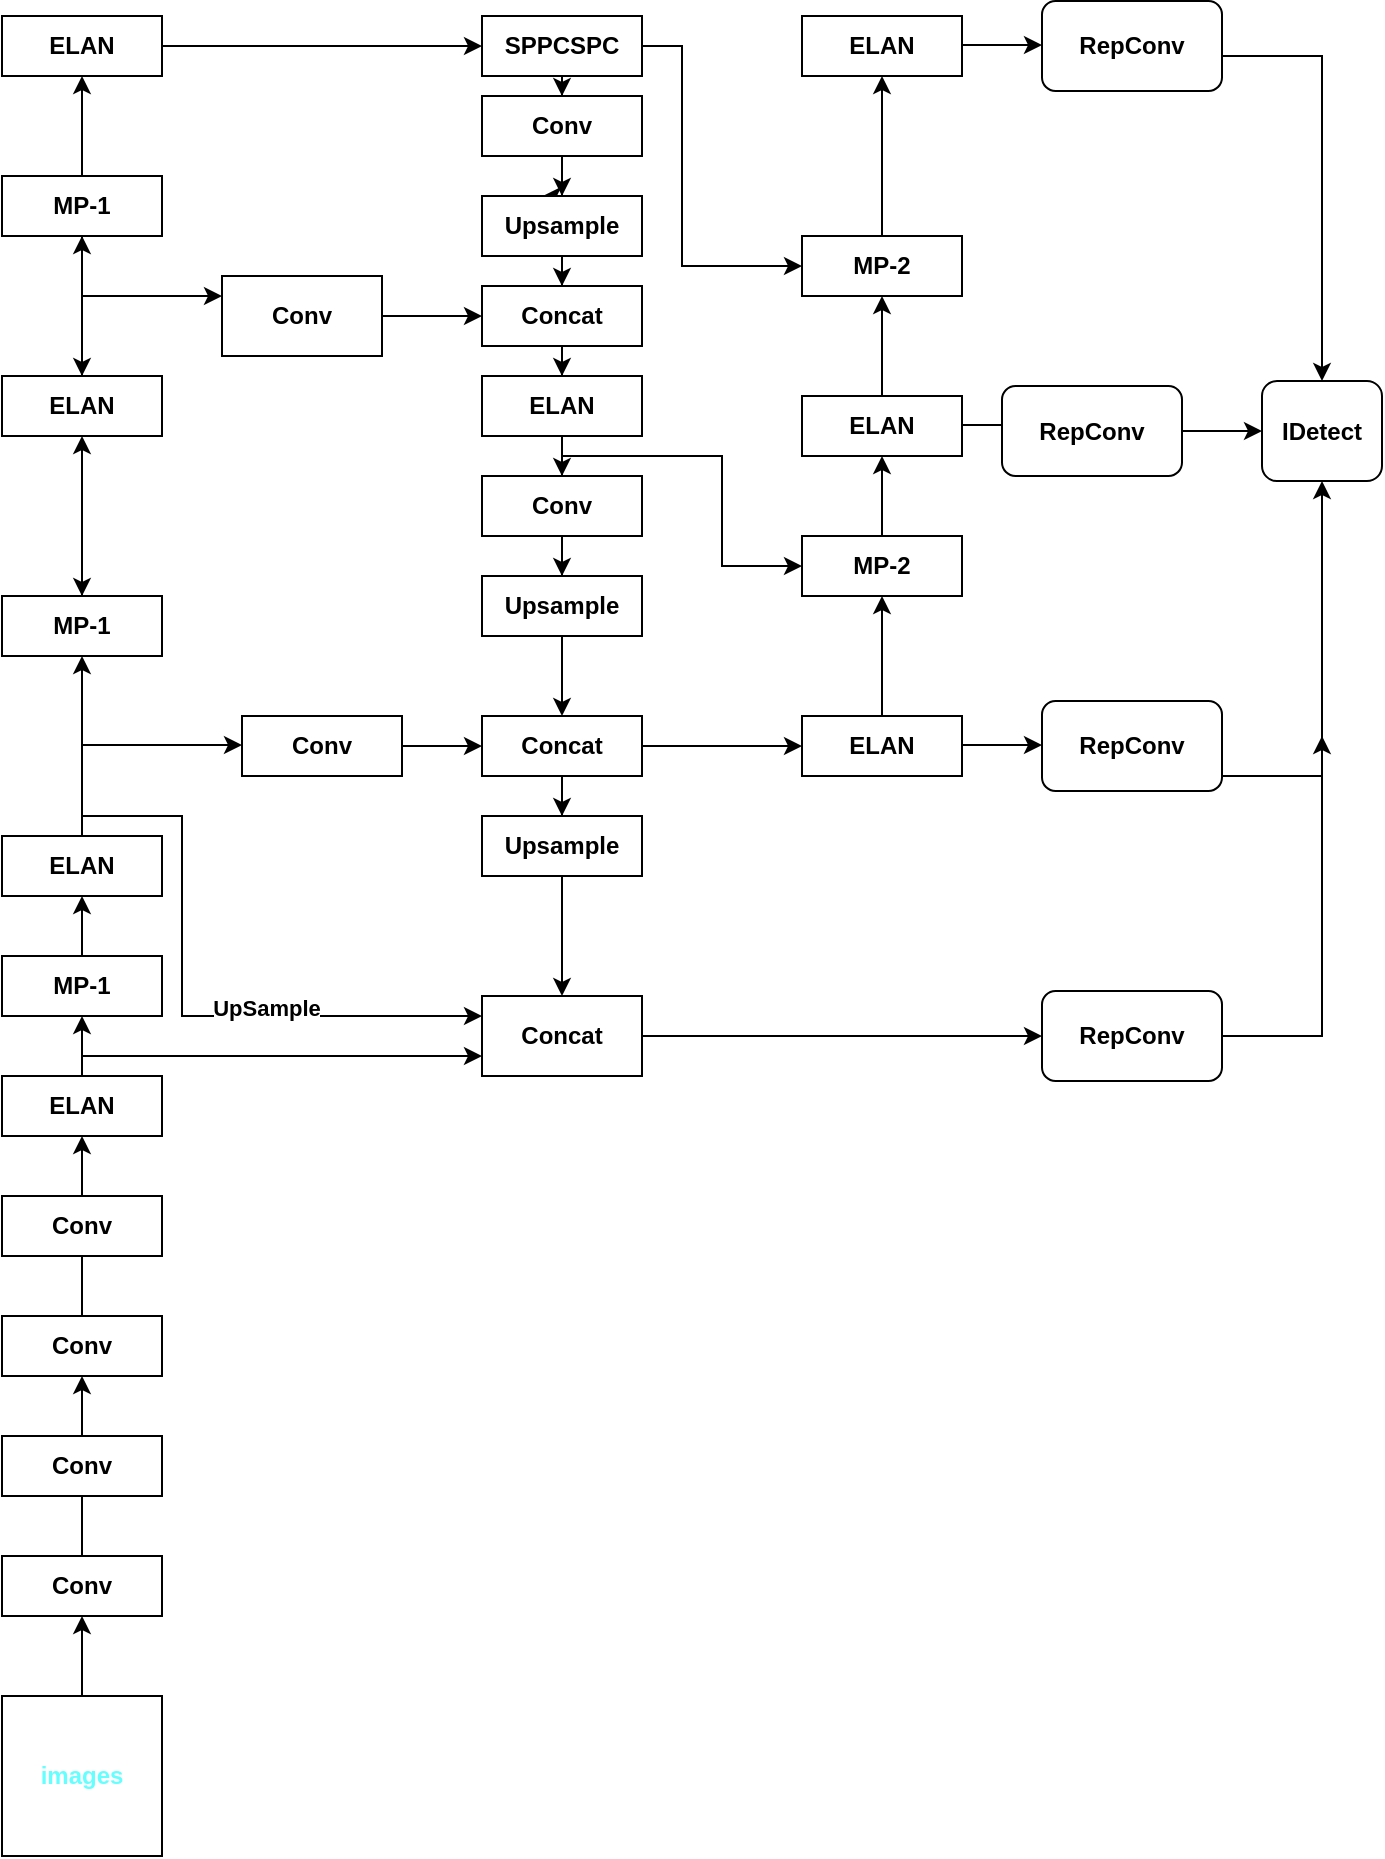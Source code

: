 <mxfile version="24.3.1" type="github">
  <diagram name="第 1 页" id="06KhuJ1YoOvBnatMyuTx">
    <mxGraphModel dx="1050" dy="548" grid="1" gridSize="10" guides="1" tooltips="1" connect="1" arrows="1" fold="1" page="1" pageScale="1" pageWidth="827" pageHeight="1169" math="0" shadow="0">
      <root>
        <mxCell id="0" />
        <mxCell id="1" parent="0" />
        <mxCell id="rpA8S_iFjbpx3BVTniyy-3" value="" style="edgeStyle=orthogonalEdgeStyle;rounded=0;orthogonalLoop=1;jettySize=auto;html=1;" edge="1" parent="1" source="rpA8S_iFjbpx3BVTniyy-1" target="rpA8S_iFjbpx3BVTniyy-2">
          <mxGeometry relative="1" as="geometry">
            <Array as="points">
              <mxPoint x="120" y="1010" />
              <mxPoint x="120" y="1010" />
            </Array>
          </mxGeometry>
        </mxCell>
        <mxCell id="rpA8S_iFjbpx3BVTniyy-1" value="&lt;b&gt;&lt;font color=&quot;#66ffff&quot;&gt;images&lt;/font&gt;&lt;/b&gt;" style="whiteSpace=wrap;html=1;aspect=fixed;" vertex="1" parent="1">
          <mxGeometry x="80" y="1040" width="80" height="80" as="geometry" />
        </mxCell>
        <mxCell id="rpA8S_iFjbpx3BVTniyy-6" value="" style="edgeStyle=orthogonalEdgeStyle;rounded=0;orthogonalLoop=1;jettySize=auto;html=1;" edge="1" parent="1" source="rpA8S_iFjbpx3BVTniyy-2">
          <mxGeometry relative="1" as="geometry">
            <mxPoint x="120" y="920" as="targetPoint" />
          </mxGeometry>
        </mxCell>
        <mxCell id="rpA8S_iFjbpx3BVTniyy-2" value="&lt;b&gt;Conv&lt;/b&gt;" style="whiteSpace=wrap;html=1;" vertex="1" parent="1">
          <mxGeometry x="80" y="970" width="80" height="30" as="geometry" />
        </mxCell>
        <mxCell id="rpA8S_iFjbpx3BVTniyy-8" value="&lt;b&gt;Conv&lt;/b&gt;" style="rounded=0;whiteSpace=wrap;html=1;" vertex="1" parent="1">
          <mxGeometry x="80" y="910" width="80" height="30" as="geometry" />
        </mxCell>
        <mxCell id="rpA8S_iFjbpx3BVTniyy-9" value="" style="edgeStyle=orthogonalEdgeStyle;rounded=0;orthogonalLoop=1;jettySize=auto;html=1;exitX=0.5;exitY=0;exitDx=0;exitDy=0;" edge="1" parent="1" target="rpA8S_iFjbpx3BVTniyy-11" source="rpA8S_iFjbpx3BVTniyy-8">
          <mxGeometry relative="1" as="geometry">
            <mxPoint x="120" y="880" as="sourcePoint" />
            <Array as="points" />
          </mxGeometry>
        </mxCell>
        <mxCell id="rpA8S_iFjbpx3BVTniyy-10" value="" style="edgeStyle=orthogonalEdgeStyle;rounded=0;orthogonalLoop=1;jettySize=auto;html=1;entryX=0.5;entryY=1;entryDx=0;entryDy=0;" edge="1" parent="1" source="rpA8S_iFjbpx3BVTniyy-11" target="rpA8S_iFjbpx3BVTniyy-14">
          <mxGeometry relative="1" as="geometry">
            <mxPoint x="120" y="760" as="targetPoint" />
          </mxGeometry>
        </mxCell>
        <mxCell id="rpA8S_iFjbpx3BVTniyy-11" value="&lt;b&gt;Conv&lt;/b&gt;" style="whiteSpace=wrap;html=1;" vertex="1" parent="1">
          <mxGeometry x="80" y="850" width="80" height="30" as="geometry" />
        </mxCell>
        <mxCell id="rpA8S_iFjbpx3BVTniyy-12" value="&lt;b&gt;Conv&lt;/b&gt;" style="rounded=0;whiteSpace=wrap;html=1;" vertex="1" parent="1">
          <mxGeometry x="80" y="790" width="80" height="30" as="geometry" />
        </mxCell>
        <mxCell id="rpA8S_iFjbpx3BVTniyy-17" value="" style="edgeStyle=orthogonalEdgeStyle;rounded=0;orthogonalLoop=1;jettySize=auto;html=1;" edge="1" parent="1" source="rpA8S_iFjbpx3BVTniyy-14" target="rpA8S_iFjbpx3BVTniyy-16">
          <mxGeometry relative="1" as="geometry" />
        </mxCell>
        <mxCell id="rpA8S_iFjbpx3BVTniyy-14" value="&lt;b&gt;ELAN&lt;/b&gt;" style="whiteSpace=wrap;html=1;rounded=0;" vertex="1" parent="1">
          <mxGeometry x="80" y="730" width="80" height="30" as="geometry" />
        </mxCell>
        <mxCell id="rpA8S_iFjbpx3BVTniyy-16" value="&lt;b&gt;MP-1&lt;/b&gt;" style="whiteSpace=wrap;html=1;rounded=0;" vertex="1" parent="1">
          <mxGeometry x="80" y="670" width="80" height="30" as="geometry" />
        </mxCell>
        <mxCell id="rpA8S_iFjbpx3BVTniyy-18" value="" style="edgeStyle=orthogonalEdgeStyle;rounded=0;orthogonalLoop=1;jettySize=auto;html=1;exitX=0.5;exitY=0;exitDx=0;exitDy=0;" edge="1" parent="1" target="rpA8S_iFjbpx3BVTniyy-20" source="rpA8S_iFjbpx3BVTniyy-16">
          <mxGeometry relative="1" as="geometry">
            <mxPoint x="120" y="560" as="sourcePoint" />
            <Array as="points" />
          </mxGeometry>
        </mxCell>
        <mxCell id="rpA8S_iFjbpx3BVTniyy-20" value="&lt;b&gt;ELAN&lt;/b&gt;" style="whiteSpace=wrap;html=1;" vertex="1" parent="1">
          <mxGeometry x="80" y="610" width="80" height="30" as="geometry" />
        </mxCell>
        <mxCell id="rpA8S_iFjbpx3BVTniyy-25" value="" style="edgeStyle=orthogonalEdgeStyle;rounded=0;orthogonalLoop=1;jettySize=auto;html=1;" edge="1" parent="1" source="rpA8S_iFjbpx3BVTniyy-26" target="rpA8S_iFjbpx3BVTniyy-28">
          <mxGeometry relative="1" as="geometry" />
        </mxCell>
        <mxCell id="rpA8S_iFjbpx3BVTniyy-28" value="&lt;b&gt;ELAN&lt;/b&gt;" style="whiteSpace=wrap;html=1;rounded=0;" vertex="1" parent="1">
          <mxGeometry x="80" y="200" width="80" height="30" as="geometry" />
        </mxCell>
        <mxCell id="rpA8S_iFjbpx3BVTniyy-30" value="" style="endArrow=classic;html=1;rounded=0;" edge="1" parent="1">
          <mxGeometry width="50" height="50" relative="1" as="geometry">
            <mxPoint x="120" y="564.5" as="sourcePoint" />
            <mxPoint x="200" y="564.5" as="targetPoint" />
          </mxGeometry>
        </mxCell>
        <mxCell id="rpA8S_iFjbpx3BVTniyy-33" value="&lt;b&gt;Conv&lt;/b&gt;" style="rounded=0;whiteSpace=wrap;html=1;" vertex="1" parent="1">
          <mxGeometry x="190" y="330" width="80" height="40" as="geometry" />
        </mxCell>
        <mxCell id="rpA8S_iFjbpx3BVTniyy-34" value="" style="edgeStyle=orthogonalEdgeStyle;rounded=0;orthogonalLoop=1;jettySize=auto;html=1;" edge="1" parent="1" source="rpA8S_iFjbpx3BVTniyy-20" target="rpA8S_iFjbpx3BVTniyy-21">
          <mxGeometry relative="1" as="geometry">
            <mxPoint x="120" y="440" as="targetPoint" />
            <mxPoint x="120" y="610" as="sourcePoint" />
          </mxGeometry>
        </mxCell>
        <mxCell id="rpA8S_iFjbpx3BVTniyy-36" value="" style="edgeStyle=orthogonalEdgeStyle;rounded=0;orthogonalLoop=1;jettySize=auto;html=1;" edge="1" parent="1" source="rpA8S_iFjbpx3BVTniyy-24" target="rpA8S_iFjbpx3BVTniyy-26">
          <mxGeometry relative="1" as="geometry">
            <mxPoint x="120" y="440" as="targetPoint" />
            <mxPoint x="120" y="480" as="sourcePoint" />
          </mxGeometry>
        </mxCell>
        <mxCell id="rpA8S_iFjbpx3BVTniyy-26" value="&lt;b&gt;MP-1&lt;/b&gt;" style="rounded=0;whiteSpace=wrap;html=1;" vertex="1" parent="1">
          <mxGeometry x="80" y="280" width="80" height="30" as="geometry" />
        </mxCell>
        <mxCell id="rpA8S_iFjbpx3BVTniyy-37" value="&lt;b&gt;Conv&lt;/b&gt;" style="rounded=0;whiteSpace=wrap;html=1;" vertex="1" parent="1">
          <mxGeometry x="200" y="550" width="80" height="30" as="geometry" />
        </mxCell>
        <mxCell id="rpA8S_iFjbpx3BVTniyy-42" value="" style="edgeStyle=orthogonalEdgeStyle;rounded=0;orthogonalLoop=1;jettySize=auto;html=1;" edge="1" parent="1" source="rpA8S_iFjbpx3BVTniyy-38" target="rpA8S_iFjbpx3BVTniyy-41">
          <mxGeometry relative="1" as="geometry" />
        </mxCell>
        <mxCell id="rpA8S_iFjbpx3BVTniyy-38" value="&lt;b&gt;SPPCSPC&lt;/b&gt;" style="rounded=0;whiteSpace=wrap;html=1;" vertex="1" parent="1">
          <mxGeometry x="320" y="200" width="80" height="30" as="geometry" />
        </mxCell>
        <mxCell id="rpA8S_iFjbpx3BVTniyy-39" value="" style="endArrow=classic;html=1;rounded=0;entryX=0;entryY=0.5;entryDx=0;entryDy=0;exitX=1;exitY=0.5;exitDx=0;exitDy=0;" edge="1" parent="1" source="rpA8S_iFjbpx3BVTniyy-28" target="rpA8S_iFjbpx3BVTniyy-38">
          <mxGeometry width="50" height="50" relative="1" as="geometry">
            <mxPoint x="390" y="560" as="sourcePoint" />
            <mxPoint x="440" y="510" as="targetPoint" />
          </mxGeometry>
        </mxCell>
        <mxCell id="rpA8S_iFjbpx3BVTniyy-44" value="" style="edgeStyle=orthogonalEdgeStyle;rounded=0;orthogonalLoop=1;jettySize=auto;html=1;" edge="1" parent="1" source="rpA8S_iFjbpx3BVTniyy-41" target="rpA8S_iFjbpx3BVTniyy-43">
          <mxGeometry relative="1" as="geometry" />
        </mxCell>
        <mxCell id="rpA8S_iFjbpx3BVTniyy-61" style="edgeStyle=orthogonalEdgeStyle;rounded=0;orthogonalLoop=1;jettySize=auto;html=1;" edge="1" parent="1" source="rpA8S_iFjbpx3BVTniyy-41">
          <mxGeometry relative="1" as="geometry">
            <mxPoint x="350" y="290" as="targetPoint" />
          </mxGeometry>
        </mxCell>
        <mxCell id="rpA8S_iFjbpx3BVTniyy-41" value="&lt;b&gt;Conv&lt;/b&gt;" style="rounded=0;whiteSpace=wrap;html=1;" vertex="1" parent="1">
          <mxGeometry x="320" y="240" width="80" height="30" as="geometry" />
        </mxCell>
        <mxCell id="rpA8S_iFjbpx3BVTniyy-46" value="" style="edgeStyle=orthogonalEdgeStyle;rounded=0;orthogonalLoop=1;jettySize=auto;html=1;" edge="1" parent="1" source="rpA8S_iFjbpx3BVTniyy-43" target="rpA8S_iFjbpx3BVTniyy-45">
          <mxGeometry relative="1" as="geometry" />
        </mxCell>
        <mxCell id="rpA8S_iFjbpx3BVTniyy-43" value="&lt;b&gt;Upsample&lt;/b&gt;" style="rounded=0;whiteSpace=wrap;html=1;" vertex="1" parent="1">
          <mxGeometry x="320" y="290" width="80" height="30" as="geometry" />
        </mxCell>
        <mxCell id="rpA8S_iFjbpx3BVTniyy-50" value="" style="edgeStyle=orthogonalEdgeStyle;rounded=0;orthogonalLoop=1;jettySize=auto;html=1;" edge="1" parent="1" source="rpA8S_iFjbpx3BVTniyy-45" target="rpA8S_iFjbpx3BVTniyy-49">
          <mxGeometry relative="1" as="geometry" />
        </mxCell>
        <mxCell id="rpA8S_iFjbpx3BVTniyy-45" value="&lt;b&gt;Concat&lt;/b&gt;" style="rounded=0;whiteSpace=wrap;html=1;" vertex="1" parent="1">
          <mxGeometry x="320" y="335" width="80" height="30" as="geometry" />
        </mxCell>
        <mxCell id="rpA8S_iFjbpx3BVTniyy-64" value="" style="edgeStyle=orthogonalEdgeStyle;rounded=0;orthogonalLoop=1;jettySize=auto;html=1;" edge="1" parent="1" source="rpA8S_iFjbpx3BVTniyy-49" target="rpA8S_iFjbpx3BVTniyy-63">
          <mxGeometry relative="1" as="geometry" />
        </mxCell>
        <mxCell id="rpA8S_iFjbpx3BVTniyy-49" value="&lt;b&gt;ELAN&lt;/b&gt;" style="rounded=0;whiteSpace=wrap;html=1;" vertex="1" parent="1">
          <mxGeometry x="320" y="380" width="80" height="30" as="geometry" />
        </mxCell>
        <mxCell id="rpA8S_iFjbpx3BVTniyy-52" value="" style="edgeStyle=orthogonalEdgeStyle;rounded=0;orthogonalLoop=1;jettySize=auto;html=1;" edge="1" parent="1" source="rpA8S_iFjbpx3BVTniyy-26" target="rpA8S_iFjbpx3BVTniyy-24">
          <mxGeometry relative="1" as="geometry">
            <mxPoint x="120" y="440" as="targetPoint" />
            <mxPoint x="120" y="310" as="sourcePoint" />
          </mxGeometry>
        </mxCell>
        <mxCell id="rpA8S_iFjbpx3BVTniyy-24" value="&lt;b&gt;ELAN&lt;/b&gt;" style="whiteSpace=wrap;html=1;" vertex="1" parent="1">
          <mxGeometry x="80" y="380" width="80" height="30" as="geometry" />
        </mxCell>
        <mxCell id="rpA8S_iFjbpx3BVTniyy-55" value="" style="endArrow=classic;html=1;rounded=0;exitX=0.5;exitY=0;exitDx=0;exitDy=0;entryX=0.5;entryY=1;entryDx=0;entryDy=0;" edge="1" parent="1" source="rpA8S_iFjbpx3BVTniyy-21" target="rpA8S_iFjbpx3BVTniyy-24">
          <mxGeometry width="50" height="50" relative="1" as="geometry">
            <mxPoint x="390" y="360" as="sourcePoint" />
            <mxPoint x="440" y="310" as="targetPoint" />
          </mxGeometry>
        </mxCell>
        <mxCell id="rpA8S_iFjbpx3BVTniyy-57" value="" style="endArrow=classic;html=1;rounded=0;" edge="1" parent="1" target="rpA8S_iFjbpx3BVTniyy-21">
          <mxGeometry width="50" height="50" relative="1" as="geometry">
            <mxPoint x="120" y="460" as="sourcePoint" />
            <mxPoint x="200" y="460" as="targetPoint" />
          </mxGeometry>
        </mxCell>
        <mxCell id="rpA8S_iFjbpx3BVTniyy-21" value="&lt;b&gt;MP-1&lt;/b&gt;" style="rounded=0;whiteSpace=wrap;html=1;" vertex="1" parent="1">
          <mxGeometry x="80" y="490" width="80" height="30" as="geometry" />
        </mxCell>
        <mxCell id="rpA8S_iFjbpx3BVTniyy-60" value="" style="endArrow=classic;html=1;rounded=0;entryX=0;entryY=0.25;entryDx=0;entryDy=0;" edge="1" parent="1" target="rpA8S_iFjbpx3BVTniyy-33">
          <mxGeometry width="50" height="50" relative="1" as="geometry">
            <mxPoint x="120" y="340" as="sourcePoint" />
            <mxPoint x="440" y="310" as="targetPoint" />
          </mxGeometry>
        </mxCell>
        <mxCell id="rpA8S_iFjbpx3BVTniyy-62" value="" style="endArrow=classic;html=1;rounded=0;exitX=1;exitY=0.5;exitDx=0;exitDy=0;" edge="1" parent="1" source="rpA8S_iFjbpx3BVTniyy-33" target="rpA8S_iFjbpx3BVTniyy-45">
          <mxGeometry width="50" height="50" relative="1" as="geometry">
            <mxPoint x="390" y="360" as="sourcePoint" />
            <mxPoint x="440" y="310" as="targetPoint" />
          </mxGeometry>
        </mxCell>
        <mxCell id="rpA8S_iFjbpx3BVTniyy-66" value="" style="edgeStyle=orthogonalEdgeStyle;rounded=0;orthogonalLoop=1;jettySize=auto;html=1;" edge="1" parent="1" source="rpA8S_iFjbpx3BVTniyy-63" target="rpA8S_iFjbpx3BVTniyy-65">
          <mxGeometry relative="1" as="geometry" />
        </mxCell>
        <mxCell id="rpA8S_iFjbpx3BVTniyy-63" value="&lt;b&gt;Conv&lt;/b&gt;" style="rounded=0;whiteSpace=wrap;html=1;" vertex="1" parent="1">
          <mxGeometry x="320" y="430" width="80" height="30" as="geometry" />
        </mxCell>
        <mxCell id="rpA8S_iFjbpx3BVTniyy-68" value="" style="edgeStyle=orthogonalEdgeStyle;rounded=0;orthogonalLoop=1;jettySize=auto;html=1;" edge="1" parent="1" source="rpA8S_iFjbpx3BVTniyy-65" target="rpA8S_iFjbpx3BVTniyy-67">
          <mxGeometry relative="1" as="geometry" />
        </mxCell>
        <mxCell id="rpA8S_iFjbpx3BVTniyy-65" value="&lt;b&gt;Upsample&lt;/b&gt;" style="rounded=0;whiteSpace=wrap;html=1;" vertex="1" parent="1">
          <mxGeometry x="320" y="480" width="80" height="30" as="geometry" />
        </mxCell>
        <mxCell id="rpA8S_iFjbpx3BVTniyy-80" value="" style="edgeStyle=orthogonalEdgeStyle;rounded=0;orthogonalLoop=1;jettySize=auto;html=1;" edge="1" parent="1" source="rpA8S_iFjbpx3BVTniyy-67" target="rpA8S_iFjbpx3BVTniyy-79">
          <mxGeometry relative="1" as="geometry" />
        </mxCell>
        <mxCell id="rpA8S_iFjbpx3BVTniyy-86" value="" style="edgeStyle=orthogonalEdgeStyle;rounded=0;orthogonalLoop=1;jettySize=auto;html=1;" edge="1" parent="1" source="rpA8S_iFjbpx3BVTniyy-67" target="rpA8S_iFjbpx3BVTniyy-85">
          <mxGeometry relative="1" as="geometry" />
        </mxCell>
        <mxCell id="rpA8S_iFjbpx3BVTniyy-67" value="&lt;b&gt;Concat&lt;/b&gt;" style="rounded=0;whiteSpace=wrap;html=1;" vertex="1" parent="1">
          <mxGeometry x="320" y="550" width="80" height="30" as="geometry" />
        </mxCell>
        <mxCell id="rpA8S_iFjbpx3BVTniyy-72" value="" style="endArrow=classic;html=1;rounded=0;exitX=1;exitY=0.5;exitDx=0;exitDy=0;entryX=0;entryY=0.5;entryDx=0;entryDy=0;" edge="1" parent="1" source="rpA8S_iFjbpx3BVTniyy-37" target="rpA8S_iFjbpx3BVTniyy-67">
          <mxGeometry width="50" height="50" relative="1" as="geometry">
            <mxPoint x="390" y="560" as="sourcePoint" />
            <mxPoint x="320" y="590" as="targetPoint" />
          </mxGeometry>
        </mxCell>
        <mxCell id="rpA8S_iFjbpx3BVTniyy-73" value="" style="endArrow=classic;html=1;rounded=0;entryX=0;entryY=0.75;entryDx=0;entryDy=0;" edge="1" parent="1" target="rpA8S_iFjbpx3BVTniyy-81">
          <mxGeometry width="50" height="50" relative="1" as="geometry">
            <mxPoint x="120" y="720" as="sourcePoint" />
            <mxPoint x="290" y="720" as="targetPoint" />
          </mxGeometry>
        </mxCell>
        <mxCell id="rpA8S_iFjbpx3BVTniyy-74" value="" style="endArrow=classic;html=1;rounded=0;entryX=0;entryY=0.25;entryDx=0;entryDy=0;" edge="1" parent="1" target="rpA8S_iFjbpx3BVTniyy-81">
          <mxGeometry width="50" height="50" relative="1" as="geometry">
            <mxPoint x="120" y="600" as="sourcePoint" />
            <mxPoint x="300" y="700" as="targetPoint" />
            <Array as="points">
              <mxPoint x="170" y="600" />
              <mxPoint x="170" y="700" />
            </Array>
          </mxGeometry>
        </mxCell>
        <mxCell id="rpA8S_iFjbpx3BVTniyy-78" value="&lt;b&gt;UpSample&lt;/b&gt;" style="edgeLabel;html=1;align=center;verticalAlign=middle;resizable=0;points=[];" vertex="1" connectable="0" parent="rpA8S_iFjbpx3BVTniyy-74">
          <mxGeometry x="0.276" y="4" relative="1" as="geometry">
            <mxPoint as="offset" />
          </mxGeometry>
        </mxCell>
        <mxCell id="rpA8S_iFjbpx3BVTniyy-82" value="" style="edgeStyle=orthogonalEdgeStyle;rounded=0;orthogonalLoop=1;jettySize=auto;html=1;" edge="1" parent="1" source="rpA8S_iFjbpx3BVTniyy-79" target="rpA8S_iFjbpx3BVTniyy-81">
          <mxGeometry relative="1" as="geometry" />
        </mxCell>
        <mxCell id="rpA8S_iFjbpx3BVTniyy-79" value="&lt;b&gt;Upsample&lt;/b&gt;" style="rounded=0;whiteSpace=wrap;html=1;" vertex="1" parent="1">
          <mxGeometry x="320" y="600" width="80" height="30" as="geometry" />
        </mxCell>
        <mxCell id="rpA8S_iFjbpx3BVTniyy-81" value="&lt;b&gt;Concat&lt;/b&gt;" style="rounded=0;whiteSpace=wrap;html=1;" vertex="1" parent="1">
          <mxGeometry x="320" y="690" width="80" height="40" as="geometry" />
        </mxCell>
        <mxCell id="rpA8S_iFjbpx3BVTniyy-88" value="" style="edgeStyle=orthogonalEdgeStyle;rounded=0;orthogonalLoop=1;jettySize=auto;html=1;" edge="1" parent="1" source="rpA8S_iFjbpx3BVTniyy-85" target="rpA8S_iFjbpx3BVTniyy-87">
          <mxGeometry relative="1" as="geometry" />
        </mxCell>
        <mxCell id="rpA8S_iFjbpx3BVTniyy-85" value="&lt;b&gt;ELAN&lt;/b&gt;" style="rounded=0;whiteSpace=wrap;html=1;" vertex="1" parent="1">
          <mxGeometry x="480" y="550" width="80" height="30" as="geometry" />
        </mxCell>
        <mxCell id="rpA8S_iFjbpx3BVTniyy-90" value="" style="edgeStyle=orthogonalEdgeStyle;rounded=0;orthogonalLoop=1;jettySize=auto;html=1;" edge="1" parent="1" source="rpA8S_iFjbpx3BVTniyy-87" target="rpA8S_iFjbpx3BVTniyy-89">
          <mxGeometry relative="1" as="geometry" />
        </mxCell>
        <mxCell id="rpA8S_iFjbpx3BVTniyy-87" value="&lt;b&gt;MP-2&lt;/b&gt;" style="rounded=0;whiteSpace=wrap;html=1;" vertex="1" parent="1">
          <mxGeometry x="480" y="460" width="80" height="30" as="geometry" />
        </mxCell>
        <mxCell id="rpA8S_iFjbpx3BVTniyy-96" value="" style="edgeStyle=orthogonalEdgeStyle;rounded=0;orthogonalLoop=1;jettySize=auto;html=1;" edge="1" parent="1" source="rpA8S_iFjbpx3BVTniyy-89" target="rpA8S_iFjbpx3BVTniyy-95">
          <mxGeometry relative="1" as="geometry" />
        </mxCell>
        <mxCell id="rpA8S_iFjbpx3BVTniyy-89" value="&lt;b&gt;ELAN&lt;/b&gt;" style="rounded=0;whiteSpace=wrap;html=1;" vertex="1" parent="1">
          <mxGeometry x="480" y="390" width="80" height="30" as="geometry" />
        </mxCell>
        <mxCell id="rpA8S_iFjbpx3BVTniyy-94" value="" style="endArrow=classic;html=1;rounded=0;entryX=0;entryY=0.5;entryDx=0;entryDy=0;" edge="1" parent="1" target="rpA8S_iFjbpx3BVTniyy-87">
          <mxGeometry width="50" height="50" relative="1" as="geometry">
            <mxPoint x="360" y="420" as="sourcePoint" />
            <mxPoint x="420" y="410" as="targetPoint" />
            <Array as="points">
              <mxPoint x="440" y="420" />
              <mxPoint x="440" y="475" />
            </Array>
          </mxGeometry>
        </mxCell>
        <mxCell id="rpA8S_iFjbpx3BVTniyy-98" value="" style="edgeStyle=orthogonalEdgeStyle;rounded=0;orthogonalLoop=1;jettySize=auto;html=1;" edge="1" parent="1" source="rpA8S_iFjbpx3BVTniyy-95" target="rpA8S_iFjbpx3BVTniyy-97">
          <mxGeometry relative="1" as="geometry" />
        </mxCell>
        <mxCell id="rpA8S_iFjbpx3BVTniyy-95" value="&lt;b&gt;MP-2&lt;/b&gt;" style="rounded=0;whiteSpace=wrap;html=1;" vertex="1" parent="1">
          <mxGeometry x="480" y="310" width="80" height="30" as="geometry" />
        </mxCell>
        <mxCell id="rpA8S_iFjbpx3BVTniyy-97" value="&lt;b&gt;ELAN&lt;/b&gt;" style="rounded=0;whiteSpace=wrap;html=1;" vertex="1" parent="1">
          <mxGeometry x="480" y="200" width="80" height="30" as="geometry" />
        </mxCell>
        <mxCell id="rpA8S_iFjbpx3BVTniyy-99" value="" style="endArrow=classic;html=1;rounded=0;exitX=1;exitY=0.5;exitDx=0;exitDy=0;entryX=0;entryY=0.5;entryDx=0;entryDy=0;" edge="1" parent="1" source="rpA8S_iFjbpx3BVTniyy-38" target="rpA8S_iFjbpx3BVTniyy-95">
          <mxGeometry width="50" height="50" relative="1" as="geometry">
            <mxPoint x="370" y="360" as="sourcePoint" />
            <mxPoint x="420" y="310" as="targetPoint" />
            <Array as="points">
              <mxPoint x="420" y="215" />
              <mxPoint x="420" y="325" />
            </Array>
          </mxGeometry>
        </mxCell>
        <mxCell id="rpA8S_iFjbpx3BVTniyy-100" value="" style="endArrow=classic;html=1;rounded=0;" edge="1" parent="1">
          <mxGeometry width="50" height="50" relative="1" as="geometry">
            <mxPoint x="400" y="710" as="sourcePoint" />
            <mxPoint x="600" y="710" as="targetPoint" />
          </mxGeometry>
        </mxCell>
        <mxCell id="rpA8S_iFjbpx3BVTniyy-101" value="" style="endArrow=classic;html=1;rounded=0;" edge="1" parent="1">
          <mxGeometry width="50" height="50" relative="1" as="geometry">
            <mxPoint x="560" y="404.5" as="sourcePoint" />
            <mxPoint x="600" y="404.5" as="targetPoint" />
          </mxGeometry>
        </mxCell>
        <mxCell id="rpA8S_iFjbpx3BVTniyy-102" value="" style="endArrow=classic;html=1;rounded=0;" edge="1" parent="1">
          <mxGeometry width="50" height="50" relative="1" as="geometry">
            <mxPoint x="560" y="564.5" as="sourcePoint" />
            <mxPoint x="600" y="564.5" as="targetPoint" />
          </mxGeometry>
        </mxCell>
        <mxCell id="rpA8S_iFjbpx3BVTniyy-103" value="" style="endArrow=classic;html=1;rounded=0;" edge="1" parent="1">
          <mxGeometry width="50" height="50" relative="1" as="geometry">
            <mxPoint x="560" y="214.5" as="sourcePoint" />
            <mxPoint x="600" y="214.5" as="targetPoint" />
          </mxGeometry>
        </mxCell>
        <mxCell id="rpA8S_iFjbpx3BVTniyy-104" value="&lt;b&gt;RepConv&lt;/b&gt;" style="rounded=1;whiteSpace=wrap;html=1;" vertex="1" parent="1">
          <mxGeometry x="600" y="192.5" width="90" height="45" as="geometry" />
        </mxCell>
        <mxCell id="rpA8S_iFjbpx3BVTniyy-105" value="&lt;b&gt;RepConv&lt;/b&gt;" style="rounded=1;whiteSpace=wrap;html=1;" vertex="1" parent="1">
          <mxGeometry x="580" y="385" width="90" height="45" as="geometry" />
        </mxCell>
        <mxCell id="rpA8S_iFjbpx3BVTniyy-106" value="&lt;b&gt;RepConv&lt;/b&gt;" style="rounded=1;whiteSpace=wrap;html=1;" vertex="1" parent="1">
          <mxGeometry x="600" y="542.5" width="90" height="45" as="geometry" />
        </mxCell>
        <mxCell id="rpA8S_iFjbpx3BVTniyy-107" value="&lt;b&gt;RepConv&lt;/b&gt;" style="rounded=1;whiteSpace=wrap;html=1;" vertex="1" parent="1">
          <mxGeometry x="600" y="687.5" width="90" height="45" as="geometry" />
        </mxCell>
        <mxCell id="rpA8S_iFjbpx3BVTniyy-108" value="" style="endArrow=classic;html=1;rounded=0;" edge="1" parent="1">
          <mxGeometry width="50" height="50" relative="1" as="geometry">
            <mxPoint x="690" y="710" as="sourcePoint" />
            <mxPoint x="740" y="560" as="targetPoint" />
            <Array as="points">
              <mxPoint x="740" y="710" />
            </Array>
          </mxGeometry>
        </mxCell>
        <mxCell id="rpA8S_iFjbpx3BVTniyy-109" value="" style="endArrow=classic;html=1;rounded=0;" edge="1" parent="1" target="rpA8S_iFjbpx3BVTniyy-112">
          <mxGeometry width="50" height="50" relative="1" as="geometry">
            <mxPoint x="690" y="580" as="sourcePoint" />
            <mxPoint x="740" y="430" as="targetPoint" />
            <Array as="points">
              <mxPoint x="740" y="580" />
            </Array>
          </mxGeometry>
        </mxCell>
        <mxCell id="rpA8S_iFjbpx3BVTniyy-111" value="" style="endArrow=classic;html=1;rounded=0;entryX=0.5;entryY=0;entryDx=0;entryDy=0;" edge="1" parent="1" target="rpA8S_iFjbpx3BVTniyy-112">
          <mxGeometry width="50" height="50" relative="1" as="geometry">
            <mxPoint x="690" y="220" as="sourcePoint" />
            <mxPoint x="740" y="370" as="targetPoint" />
            <Array as="points">
              <mxPoint x="740" y="220" />
            </Array>
          </mxGeometry>
        </mxCell>
        <mxCell id="rpA8S_iFjbpx3BVTniyy-112" value="&lt;b&gt;IDetect&lt;/b&gt;" style="rounded=1;whiteSpace=wrap;html=1;" vertex="1" parent="1">
          <mxGeometry x="710" y="382.5" width="60" height="50" as="geometry" />
        </mxCell>
        <mxCell id="rpA8S_iFjbpx3BVTniyy-116" value="" style="endArrow=classic;html=1;rounded=0;entryX=0;entryY=0.5;entryDx=0;entryDy=0;exitX=1;exitY=0.5;exitDx=0;exitDy=0;" edge="1" parent="1" source="rpA8S_iFjbpx3BVTniyy-105" target="rpA8S_iFjbpx3BVTniyy-112">
          <mxGeometry width="50" height="50" relative="1" as="geometry">
            <mxPoint x="660" y="405" as="sourcePoint" />
            <mxPoint x="420" y="410" as="targetPoint" />
          </mxGeometry>
        </mxCell>
      </root>
    </mxGraphModel>
  </diagram>
</mxfile>
